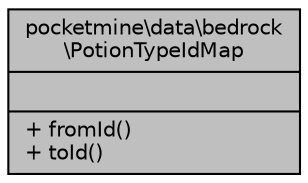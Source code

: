 digraph "pocketmine\data\bedrock\PotionTypeIdMap"
{
 // INTERACTIVE_SVG=YES
 // LATEX_PDF_SIZE
  edge [fontname="Helvetica",fontsize="10",labelfontname="Helvetica",labelfontsize="10"];
  node [fontname="Helvetica",fontsize="10",shape=record];
  Node1 [label="{pocketmine\\data\\bedrock\l\\PotionTypeIdMap\n||+ fromId()\l+ toId()\l}",height=0.2,width=0.4,color="black", fillcolor="grey75", style="filled", fontcolor="black",tooltip=" "];
}
